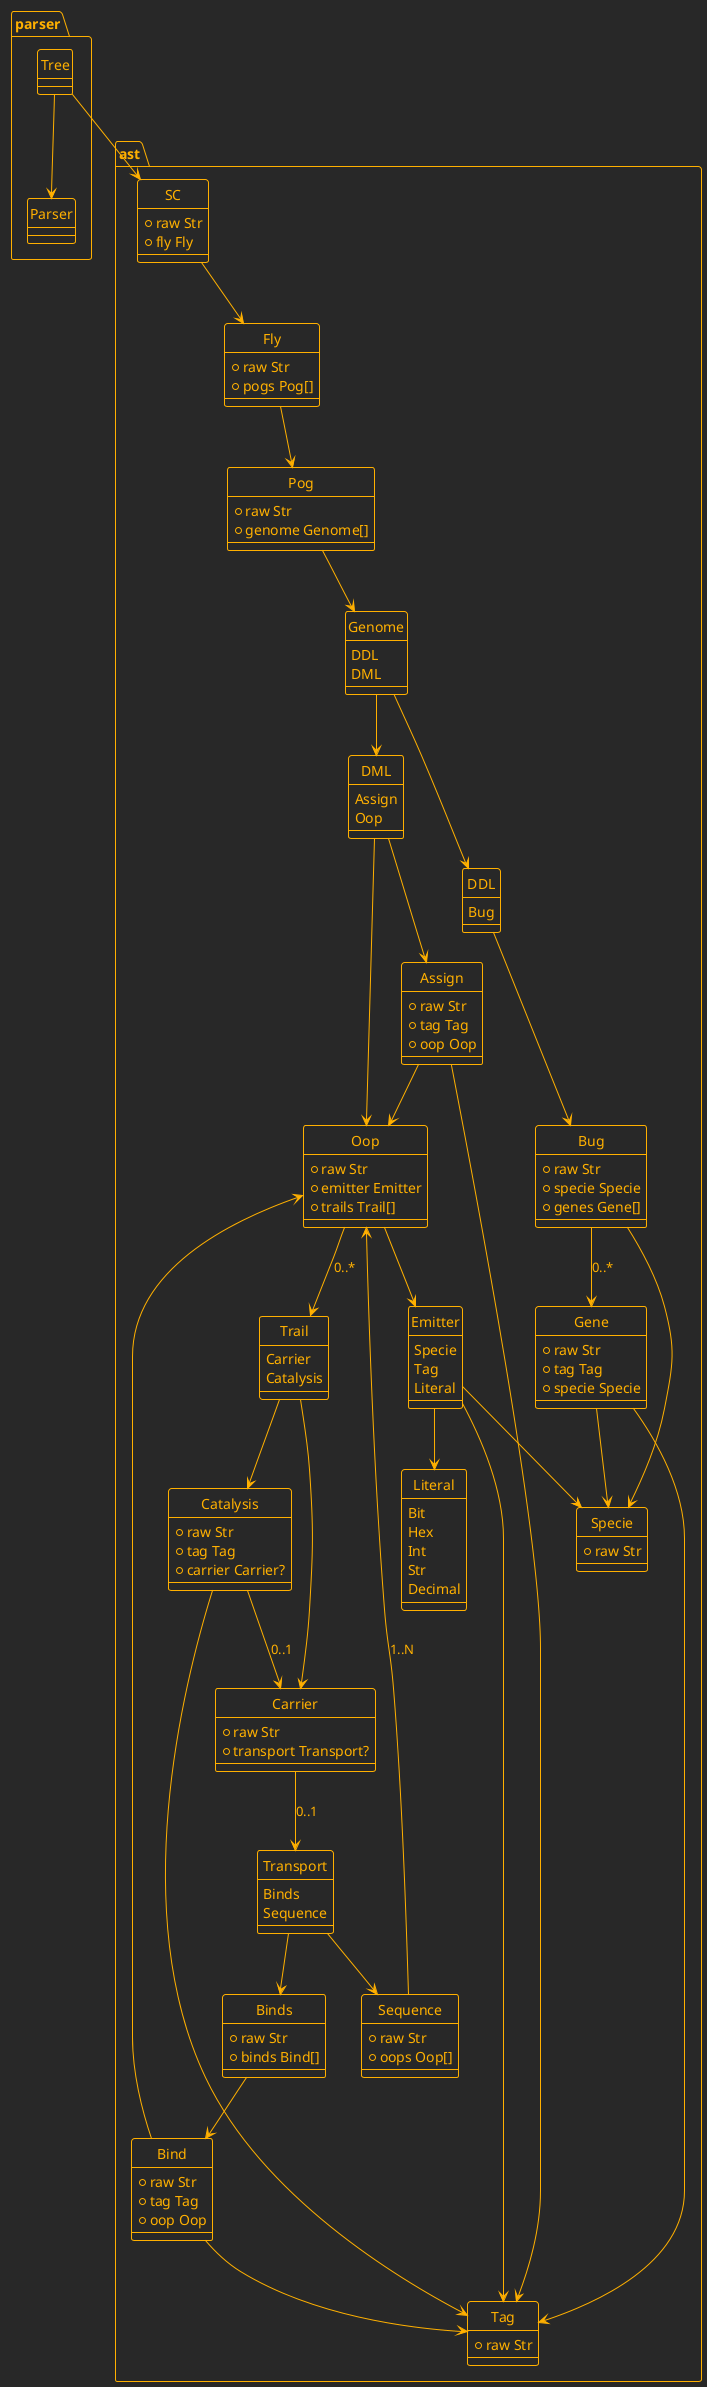 @startuml
!theme crt-amber
hide circle

package ast {
    class SC {
        +raw Str
        +fly Fly
    }

    class Fly {
        +raw Str
        +pogs Pog[]
    }

    class Pog {
        +raw Str
        +genome Genome[]
    }

    enum Genome {
        DDL
        DML
    }

    enum DML {
        Assign
        Oop
    }

    class Assign {
        +raw Str
        +tag Tag
        +oop Oop
    }

    class Oop {
        +raw Str
        +emitter Emitter
        +trails Trail[]
    }

    enum Trail {
        Carrier
        Catalysis
    }

    class Catalysis {
        +raw Str
        +tag Tag
        +carrier Carrier?
    }

    class Carrier {
        +raw Str
        +transport Transport?
    }

    enum Transport {
        Binds
        Sequence
    }

    class Binds {
        +raw Str
        +binds Bind[]
    }

    class Bind {
        +raw Str
        +tag Tag
        +oop Oop
    }

    class Sequence {
        +raw Str
        +oops Oop[]
    }

    enum DDL {
        Bug
    }

    class Bug {
        +raw Str
        +specie Specie
        +genes Gene[]
    }

    class Gene {
        +raw Str
        +tag Tag
        +specie Specie
    }

    enum Emitter {
        Specie
        Tag
        Literal
    }

    enum Literal {
        Bit
        Hex
        Int
        Str
        Decimal
    }

    class Specie {
        +raw Str
    }

    class Tag {
        +raw Str
    }
}

package parser {
    class Parser
    class Tree
}

parser.Tree --> ast.SC
parser.Tree --> parser.Parser

ast.SC --> ast.Fly

ast.Fly --> ast.Pog

ast.Pog --> ast.Genome

ast.Genome --> ast.DDL
ast.Genome --> ast.DML

ast.DML --> ast.Assign
ast.DML --> ast.Oop

ast.DDL --> ast.Bug

ast.Assign --> ast.Oop
ast.Assign --> ast.Tag

ast.Emitter --> ast.Literal
ast.Emitter --> ast.Tag
ast.Emitter --> ast.Specie

ast.Bug --> ast.Specie
ast.Bug --> ast.Gene : 0..*

ast.Gene --> ast.Tag
ast.Gene --> ast.Specie

ast.Oop --> ast.Emitter
ast.Oop --> ast.Trail : 0..*

ast.Trail --> ast.Carrier
ast.Trail --> ast.Catalysis

ast.Carrier --> ast.Transport : 0..1

ast.Transport --> ast.Binds
ast.Transport --> ast.Sequence

ast.Binds --> ast.Bind

ast.Bind --> ast.Tag
ast.Bind --> ast.Oop

ast.Sequence --> ast.Oop : 1..N

ast.Catalysis --> ast.Tag
ast.Catalysis --> ast.Carrier : 0..1

@enduml
